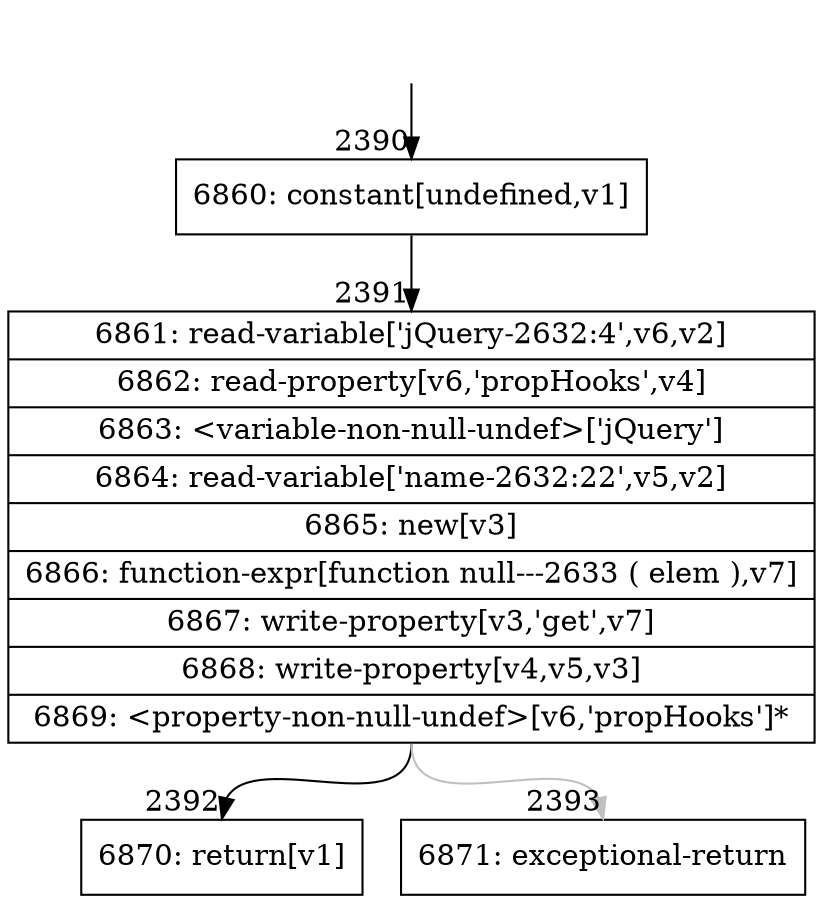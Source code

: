 digraph {
rankdir="TD"
BB_entry160[shape=none,label=""];
BB_entry160 -> BB2390 [tailport=s, headport=n, headlabel="    2390"]
BB2390 [shape=record label="{6860: constant[undefined,v1]}" ] 
BB2390 -> BB2391 [tailport=s, headport=n, headlabel="      2391"]
BB2391 [shape=record label="{6861: read-variable['jQuery-2632:4',v6,v2]|6862: read-property[v6,'propHooks',v4]|6863: \<variable-non-null-undef\>['jQuery']|6864: read-variable['name-2632:22',v5,v2]|6865: new[v3]|6866: function-expr[function null---2633 ( elem ),v7]|6867: write-property[v3,'get',v7]|6868: write-property[v4,v5,v3]|6869: \<property-non-null-undef\>[v6,'propHooks']*}" ] 
BB2391 -> BB2392 [tailport=s, headport=n, headlabel="      2392"]
BB2391 -> BB2393 [tailport=s, headport=n, color=gray, headlabel="      2393"]
BB2392 [shape=record label="{6870: return[v1]}" ] 
BB2393 [shape=record label="{6871: exceptional-return}" ] 
}
